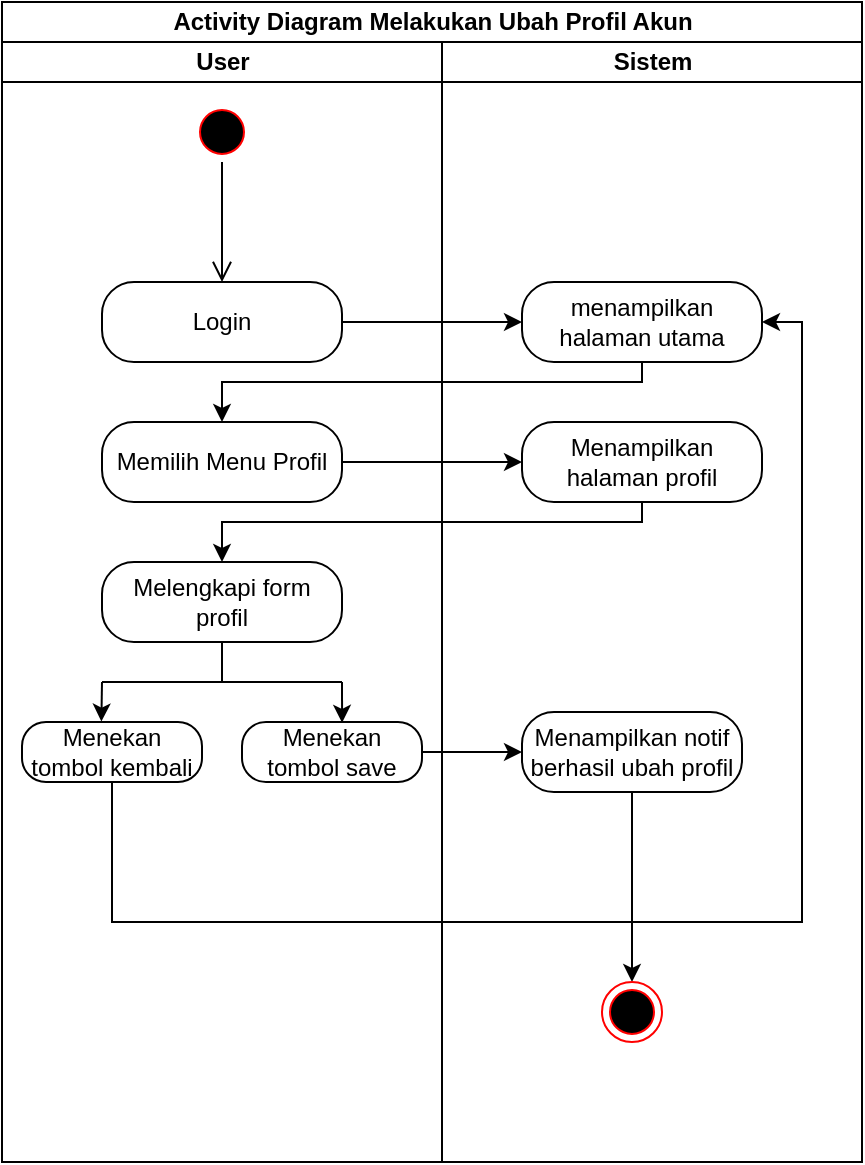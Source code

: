 <mxfile version="20.8.16" type="device"><diagram name="Halaman-1" id="m5636bko589Hu7lF0LxV"><mxGraphModel dx="1036" dy="614" grid="1" gridSize="10" guides="1" tooltips="1" connect="1" arrows="1" fold="1" page="1" pageScale="1" pageWidth="827" pageHeight="1169" math="0" shadow="0"><root><mxCell id="0"/><mxCell id="1" parent="0"/><mxCell id="tpZoZdnBv4GD4pHbtAjn-1" value="Activity Diagram Melakukan Ubah Profil Akun" style="swimlane;childLayout=stackLayout;resizeParent=1;resizeParentMax=0;startSize=20;html=1;" parent="1" vertex="1"><mxGeometry x="230" y="140" width="430" height="580" as="geometry"/></mxCell><mxCell id="tpZoZdnBv4GD4pHbtAjn-2" value="User" style="swimlane;startSize=20;html=1;align=center;" parent="tpZoZdnBv4GD4pHbtAjn-1" vertex="1"><mxGeometry y="20" width="220" height="560" as="geometry"/></mxCell><mxCell id="tpZoZdnBv4GD4pHbtAjn-5" value="" style="ellipse;html=1;shape=startState;fillColor=#000000;strokeColor=#ff0000;" parent="tpZoZdnBv4GD4pHbtAjn-2" vertex="1"><mxGeometry x="95" y="30" width="30" height="30" as="geometry"/></mxCell><mxCell id="tpZoZdnBv4GD4pHbtAjn-6" value="" style="edgeStyle=orthogonalEdgeStyle;html=1;verticalAlign=bottom;endArrow=open;endSize=8;strokeColor=#000000;rounded=0;" parent="tpZoZdnBv4GD4pHbtAjn-2" source="tpZoZdnBv4GD4pHbtAjn-5" edge="1"><mxGeometry relative="1" as="geometry"><mxPoint x="110" y="120" as="targetPoint"/></mxGeometry></mxCell><mxCell id="tpZoZdnBv4GD4pHbtAjn-7" value="Login" style="rounded=1;whiteSpace=wrap;html=1;arcSize=40;fontColor=#000000;fillColor=default;strokeColor=default;" parent="tpZoZdnBv4GD4pHbtAjn-2" vertex="1"><mxGeometry x="50" y="120" width="120" height="40" as="geometry"/></mxCell><mxCell id="tpZoZdnBv4GD4pHbtAjn-9" value="Memilih Menu Profil" style="rounded=1;whiteSpace=wrap;html=1;arcSize=40;fontColor=#000000;fillColor=default;strokeColor=default;" parent="tpZoZdnBv4GD4pHbtAjn-2" vertex="1"><mxGeometry x="50" y="190" width="120" height="40" as="geometry"/></mxCell><mxCell id="tpZoZdnBv4GD4pHbtAjn-12" value="Melengkapi form profil" style="rounded=1;whiteSpace=wrap;html=1;arcSize=40;fontColor=#000000;fillColor=default;strokeColor=default;" parent="tpZoZdnBv4GD4pHbtAjn-2" vertex="1"><mxGeometry x="50" y="260" width="120" height="40" as="geometry"/></mxCell><mxCell id="tpZoZdnBv4GD4pHbtAjn-18" value="Menekan tombol kembali" style="rounded=1;whiteSpace=wrap;html=1;arcSize=40;fontColor=#000000;fillColor=default;strokeColor=default;" parent="tpZoZdnBv4GD4pHbtAjn-2" vertex="1"><mxGeometry x="10" y="340" width="90" height="30" as="geometry"/></mxCell><mxCell id="tpZoZdnBv4GD4pHbtAjn-19" value="Menekan tombol save" style="rounded=1;whiteSpace=wrap;html=1;arcSize=40;fontColor=#000000;fillColor=default;strokeColor=default;" parent="tpZoZdnBv4GD4pHbtAjn-2" vertex="1"><mxGeometry x="120" y="340" width="90" height="30" as="geometry"/></mxCell><mxCell id="tpZoZdnBv4GD4pHbtAjn-3" value="Sistem" style="swimlane;startSize=20;html=1;" parent="tpZoZdnBv4GD4pHbtAjn-1" vertex="1"><mxGeometry x="220" y="20" width="210" height="560" as="geometry"/></mxCell><mxCell id="tpZoZdnBv4GD4pHbtAjn-10" value="Menampilkan halaman profil" style="rounded=1;whiteSpace=wrap;html=1;arcSize=40;fontColor=#000000;fillColor=default;strokeColor=default;" parent="tpZoZdnBv4GD4pHbtAjn-3" vertex="1"><mxGeometry x="40" y="190" width="120" height="40" as="geometry"/></mxCell><mxCell id="tpZoZdnBv4GD4pHbtAjn-15" value="menampilkan halaman utama" style="rounded=1;whiteSpace=wrap;html=1;arcSize=40;fontColor=#000000;fillColor=default;strokeColor=default;" parent="tpZoZdnBv4GD4pHbtAjn-3" vertex="1"><mxGeometry x="40" y="120" width="120" height="40" as="geometry"/></mxCell><mxCell id="tpZoZdnBv4GD4pHbtAjn-32" value="" style="edgeStyle=orthogonalEdgeStyle;rounded=0;orthogonalLoop=1;jettySize=auto;html=1;" parent="tpZoZdnBv4GD4pHbtAjn-3" source="tpZoZdnBv4GD4pHbtAjn-29" target="tpZoZdnBv4GD4pHbtAjn-31" edge="1"><mxGeometry relative="1" as="geometry"/></mxCell><mxCell id="tpZoZdnBv4GD4pHbtAjn-29" value="Menampilkan notif berhasil ubah profil" style="rounded=1;whiteSpace=wrap;html=1;arcSize=40;fontColor=#000000;fillColor=default;strokeColor=default;" parent="tpZoZdnBv4GD4pHbtAjn-3" vertex="1"><mxGeometry x="40" y="335" width="110" height="40" as="geometry"/></mxCell><mxCell id="tpZoZdnBv4GD4pHbtAjn-31" value="" style="ellipse;html=1;shape=endState;fillColor=#000000;strokeColor=#ff0000;" parent="tpZoZdnBv4GD4pHbtAjn-3" vertex="1"><mxGeometry x="80" y="470" width="30" height="30" as="geometry"/></mxCell><mxCell id="tpZoZdnBv4GD4pHbtAjn-11" value="" style="edgeStyle=orthogonalEdgeStyle;rounded=0;orthogonalLoop=1;jettySize=auto;html=1;" parent="tpZoZdnBv4GD4pHbtAjn-1" source="tpZoZdnBv4GD4pHbtAjn-9" target="tpZoZdnBv4GD4pHbtAjn-10" edge="1"><mxGeometry relative="1" as="geometry"/></mxCell><mxCell id="tpZoZdnBv4GD4pHbtAjn-16" value="" style="edgeStyle=orthogonalEdgeStyle;rounded=0;orthogonalLoop=1;jettySize=auto;html=1;" parent="tpZoZdnBv4GD4pHbtAjn-1" source="tpZoZdnBv4GD4pHbtAjn-7" target="tpZoZdnBv4GD4pHbtAjn-15" edge="1"><mxGeometry relative="1" as="geometry"/></mxCell><mxCell id="tpZoZdnBv4GD4pHbtAjn-17" style="edgeStyle=orthogonalEdgeStyle;rounded=0;orthogonalLoop=1;jettySize=auto;html=1;entryX=0.5;entryY=0;entryDx=0;entryDy=0;" parent="tpZoZdnBv4GD4pHbtAjn-1" source="tpZoZdnBv4GD4pHbtAjn-15" target="tpZoZdnBv4GD4pHbtAjn-9" edge="1"><mxGeometry relative="1" as="geometry"><Array as="points"><mxPoint x="320" y="190"/><mxPoint x="110" y="190"/></Array></mxGeometry></mxCell><mxCell id="tpZoZdnBv4GD4pHbtAjn-27" style="edgeStyle=orthogonalEdgeStyle;rounded=0;orthogonalLoop=1;jettySize=auto;html=1;entryX=1;entryY=0.5;entryDx=0;entryDy=0;" parent="tpZoZdnBv4GD4pHbtAjn-1" source="tpZoZdnBv4GD4pHbtAjn-18" target="tpZoZdnBv4GD4pHbtAjn-15" edge="1"><mxGeometry relative="1" as="geometry"><Array as="points"><mxPoint x="55" y="460"/><mxPoint x="400" y="460"/><mxPoint x="400" y="160"/></Array></mxGeometry></mxCell><mxCell id="tpZoZdnBv4GD4pHbtAjn-30" value="" style="edgeStyle=orthogonalEdgeStyle;rounded=0;orthogonalLoop=1;jettySize=auto;html=1;" parent="tpZoZdnBv4GD4pHbtAjn-1" source="tpZoZdnBv4GD4pHbtAjn-19" target="tpZoZdnBv4GD4pHbtAjn-29" edge="1"><mxGeometry relative="1" as="geometry"/></mxCell><mxCell id="tpZoZdnBv4GD4pHbtAjn-65" style="edgeStyle=orthogonalEdgeStyle;rounded=0;orthogonalLoop=1;jettySize=auto;html=1;entryX=0.5;entryY=0;entryDx=0;entryDy=0;" parent="tpZoZdnBv4GD4pHbtAjn-1" source="tpZoZdnBv4GD4pHbtAjn-10" target="tpZoZdnBv4GD4pHbtAjn-12" edge="1"><mxGeometry relative="1" as="geometry"><Array as="points"><mxPoint x="320" y="260"/><mxPoint x="110" y="260"/></Array></mxGeometry></mxCell><mxCell id="tpZoZdnBv4GD4pHbtAjn-21" value="" style="endArrow=none;html=1;rounded=0;" parent="1" edge="1"><mxGeometry width="50" height="50" relative="1" as="geometry"><mxPoint x="280" y="480" as="sourcePoint"/><mxPoint x="400" y="480" as="targetPoint"/></mxGeometry></mxCell><mxCell id="tpZoZdnBv4GD4pHbtAjn-23" value="" style="endArrow=none;html=1;rounded=0;entryX=0.5;entryY=1;entryDx=0;entryDy=0;" parent="1" target="tpZoZdnBv4GD4pHbtAjn-12" edge="1"><mxGeometry width="50" height="50" relative="1" as="geometry"><mxPoint x="340" y="480" as="sourcePoint"/><mxPoint x="420" y="470" as="targetPoint"/></mxGeometry></mxCell><mxCell id="tpZoZdnBv4GD4pHbtAjn-24" value="" style="endArrow=classic;html=1;rounded=0;entryX=0.441;entryY=-0.008;entryDx=0;entryDy=0;entryPerimeter=0;" parent="1" target="tpZoZdnBv4GD4pHbtAjn-18" edge="1"><mxGeometry width="50" height="50" relative="1" as="geometry"><mxPoint x="280" y="480" as="sourcePoint"/><mxPoint x="420" y="470" as="targetPoint"/></mxGeometry></mxCell><mxCell id="tpZoZdnBv4GD4pHbtAjn-26" value="" style="endArrow=classic;html=1;rounded=0;entryX=0.556;entryY=0.014;entryDx=0;entryDy=0;entryPerimeter=0;" parent="1" target="tpZoZdnBv4GD4pHbtAjn-19" edge="1"><mxGeometry width="50" height="50" relative="1" as="geometry"><mxPoint x="400" y="480" as="sourcePoint"/><mxPoint x="420" y="470" as="targetPoint"/></mxGeometry></mxCell></root></mxGraphModel></diagram></mxfile>